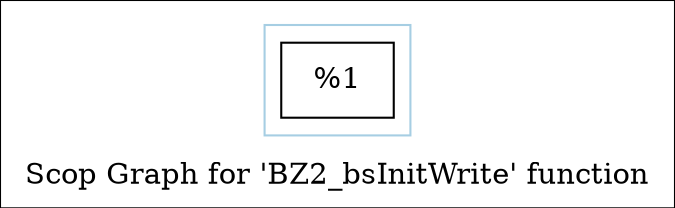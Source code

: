 digraph "Scop Graph for 'BZ2_bsInitWrite' function" {
	label="Scop Graph for 'BZ2_bsInitWrite' function";

	Node0x1844b00 [shape=record,label="{%1}"];
	colorscheme = "paired12"
        subgraph cluster_0x155dfa0 {
          label = "";
          style = solid;
          color = 1
          Node0x1844b00;
        }
}
